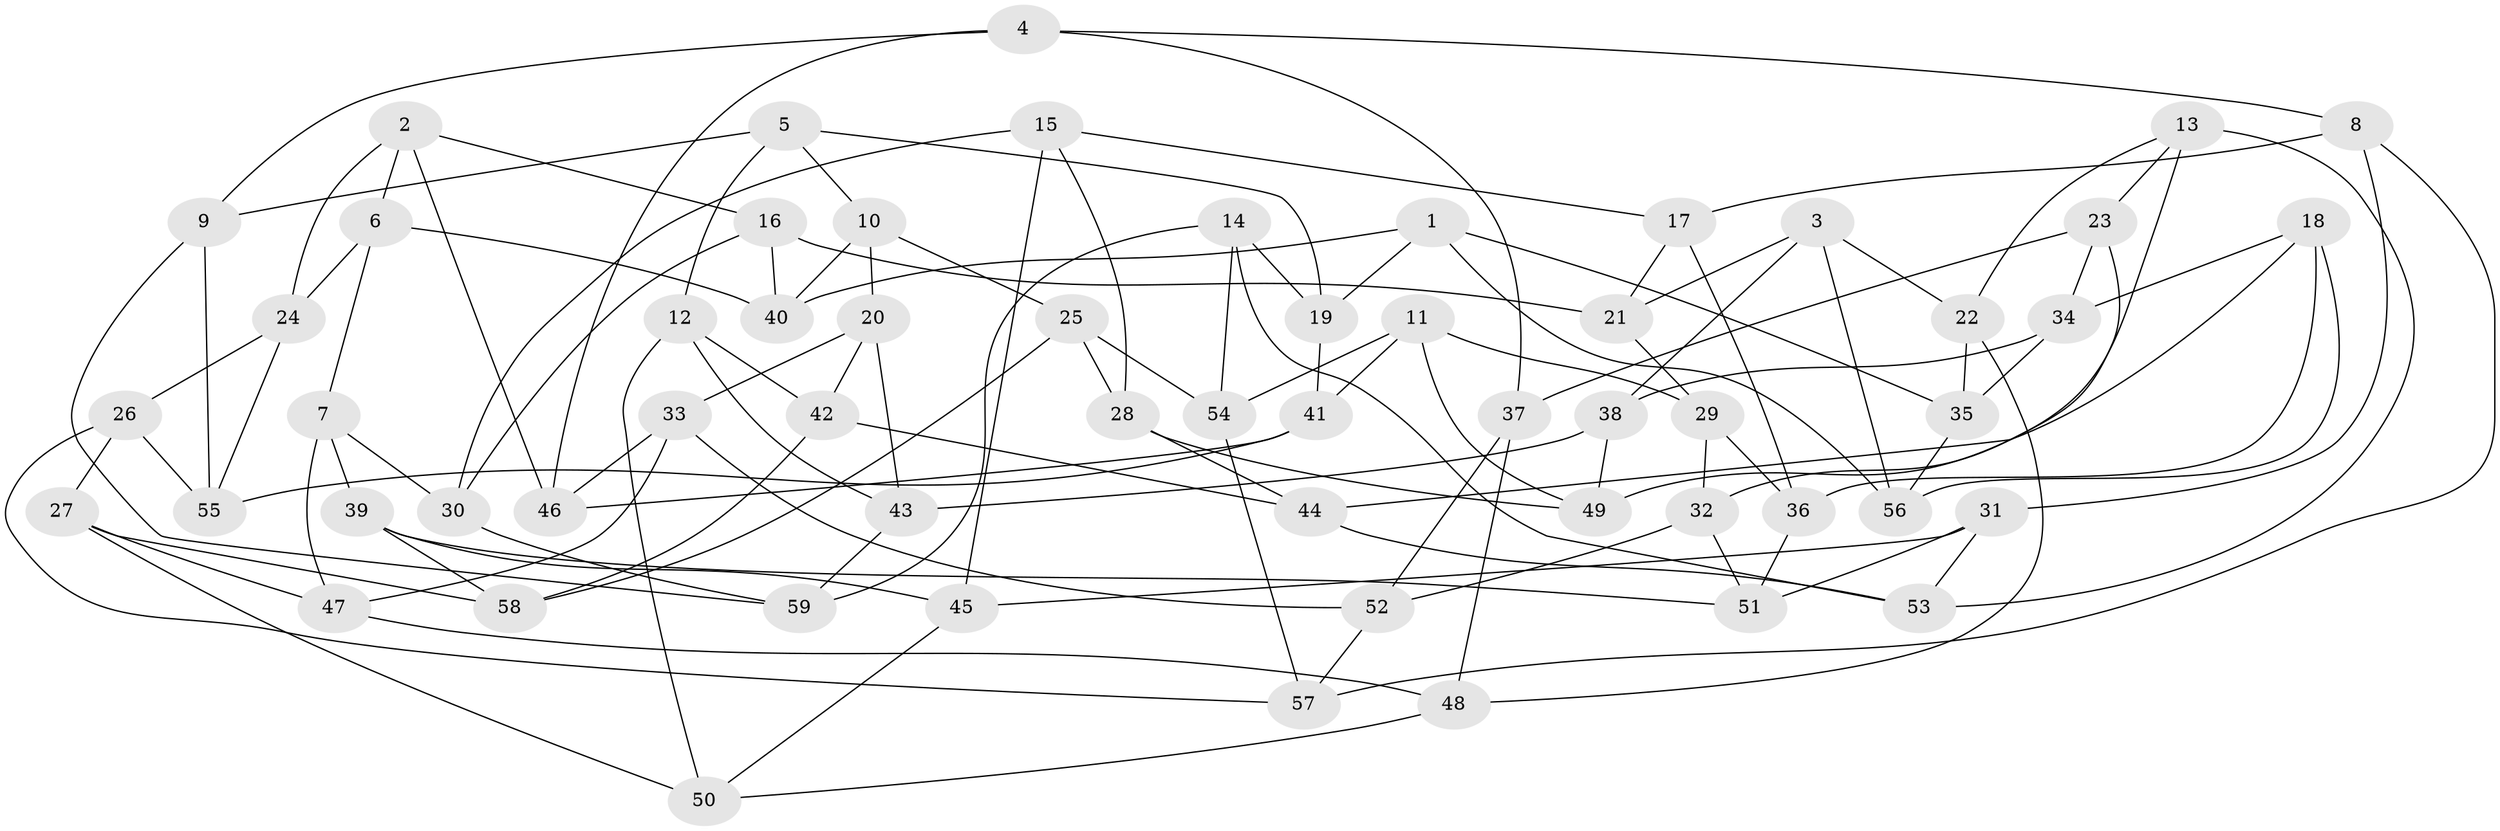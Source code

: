 // Generated by graph-tools (version 1.1) at 2025/26/03/09/25 03:26:57]
// undirected, 59 vertices, 118 edges
graph export_dot {
graph [start="1"]
  node [color=gray90,style=filled];
  1;
  2;
  3;
  4;
  5;
  6;
  7;
  8;
  9;
  10;
  11;
  12;
  13;
  14;
  15;
  16;
  17;
  18;
  19;
  20;
  21;
  22;
  23;
  24;
  25;
  26;
  27;
  28;
  29;
  30;
  31;
  32;
  33;
  34;
  35;
  36;
  37;
  38;
  39;
  40;
  41;
  42;
  43;
  44;
  45;
  46;
  47;
  48;
  49;
  50;
  51;
  52;
  53;
  54;
  55;
  56;
  57;
  58;
  59;
  1 -- 56;
  1 -- 35;
  1 -- 19;
  1 -- 40;
  2 -- 24;
  2 -- 46;
  2 -- 6;
  2 -- 16;
  3 -- 22;
  3 -- 38;
  3 -- 21;
  3 -- 56;
  4 -- 8;
  4 -- 9;
  4 -- 37;
  4 -- 46;
  5 -- 9;
  5 -- 19;
  5 -- 10;
  5 -- 12;
  6 -- 40;
  6 -- 24;
  6 -- 7;
  7 -- 47;
  7 -- 39;
  7 -- 30;
  8 -- 57;
  8 -- 17;
  8 -- 31;
  9 -- 55;
  9 -- 59;
  10 -- 25;
  10 -- 40;
  10 -- 20;
  11 -- 41;
  11 -- 49;
  11 -- 54;
  11 -- 29;
  12 -- 50;
  12 -- 43;
  12 -- 42;
  13 -- 23;
  13 -- 49;
  13 -- 22;
  13 -- 53;
  14 -- 53;
  14 -- 59;
  14 -- 54;
  14 -- 19;
  15 -- 30;
  15 -- 28;
  15 -- 45;
  15 -- 17;
  16 -- 21;
  16 -- 40;
  16 -- 30;
  17 -- 36;
  17 -- 21;
  18 -- 36;
  18 -- 44;
  18 -- 34;
  18 -- 56;
  19 -- 41;
  20 -- 42;
  20 -- 33;
  20 -- 43;
  21 -- 29;
  22 -- 48;
  22 -- 35;
  23 -- 34;
  23 -- 37;
  23 -- 32;
  24 -- 26;
  24 -- 55;
  25 -- 58;
  25 -- 28;
  25 -- 54;
  26 -- 57;
  26 -- 27;
  26 -- 55;
  27 -- 50;
  27 -- 47;
  27 -- 58;
  28 -- 44;
  28 -- 49;
  29 -- 36;
  29 -- 32;
  30 -- 59;
  31 -- 53;
  31 -- 45;
  31 -- 51;
  32 -- 51;
  32 -- 52;
  33 -- 52;
  33 -- 46;
  33 -- 47;
  34 -- 38;
  34 -- 35;
  35 -- 56;
  36 -- 51;
  37 -- 52;
  37 -- 48;
  38 -- 43;
  38 -- 49;
  39 -- 51;
  39 -- 58;
  39 -- 45;
  41 -- 46;
  41 -- 55;
  42 -- 44;
  42 -- 58;
  43 -- 59;
  44 -- 53;
  45 -- 50;
  47 -- 48;
  48 -- 50;
  52 -- 57;
  54 -- 57;
}
